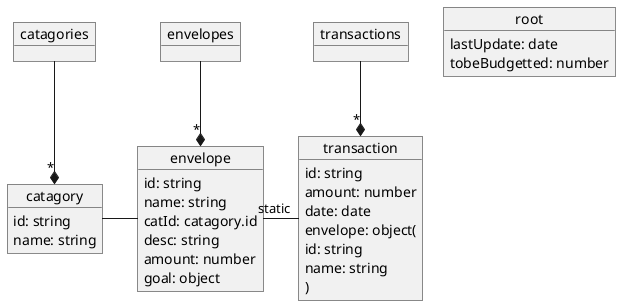 @startuml

object catagories
object catagory {
  id: string
  name: string
}

object envelopes
object envelope {
  id: string
  name: string
  catId: catagory.id
  desc: string
  amount: number
  goal: object
}
object envelope.goal {
  min: number
  max: number
  repeat: string\n[month, year, not]
}

object root {
  lastUpdate: date
  tobeBudgetted: number
}

object transactions
object transaction {
  id: string
  amount: number
  date: date
  envelope: object(
    id: string
    name: string
  )
}


catagories --* "*" catagory
envelopes --* "*" envelope
transactions --* "*" transaction

envelope -left- catagory
transaction "static" -left- envelope
envelope "goal" <|-- envelope.goal

@enduml
